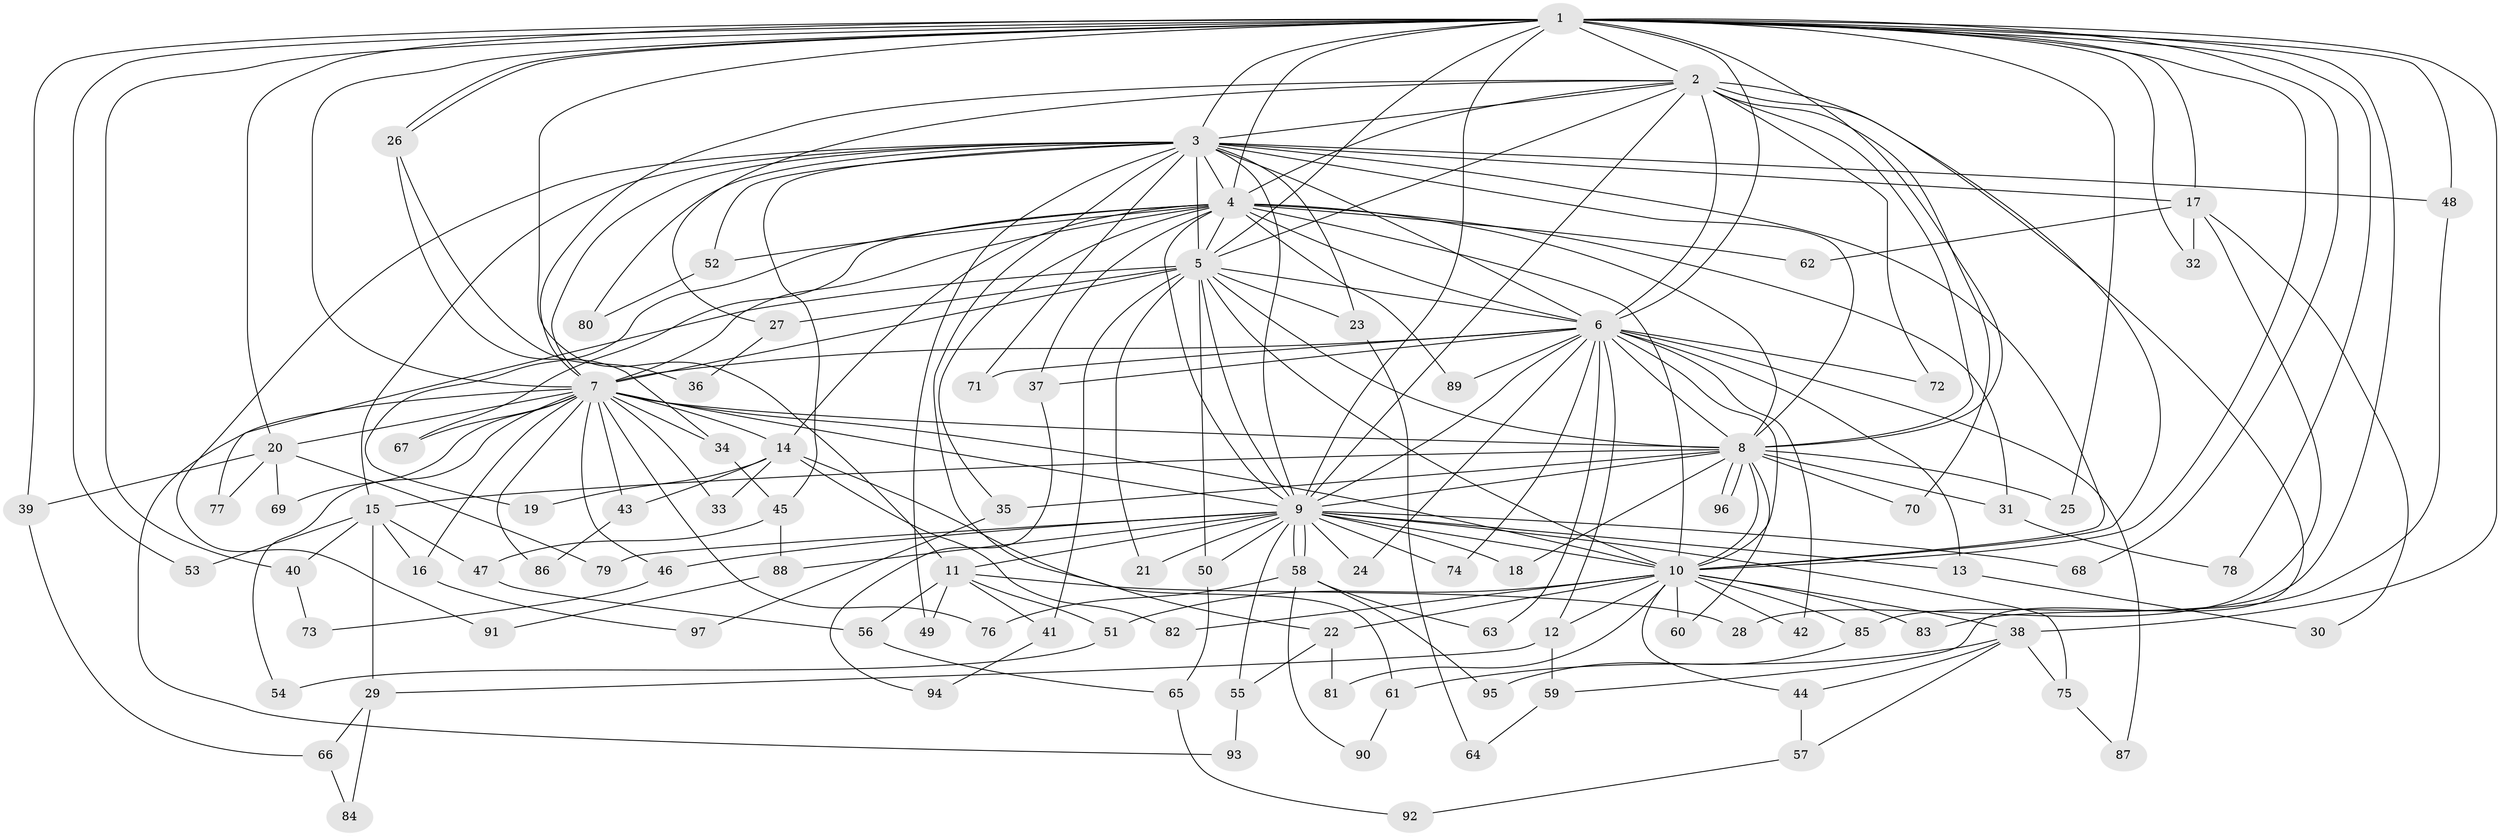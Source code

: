 // Generated by graph-tools (version 1.1) at 2025/34/03/09/25 02:34:40]
// undirected, 97 vertices, 219 edges
graph export_dot {
graph [start="1"]
  node [color=gray90,style=filled];
  1;
  2;
  3;
  4;
  5;
  6;
  7;
  8;
  9;
  10;
  11;
  12;
  13;
  14;
  15;
  16;
  17;
  18;
  19;
  20;
  21;
  22;
  23;
  24;
  25;
  26;
  27;
  28;
  29;
  30;
  31;
  32;
  33;
  34;
  35;
  36;
  37;
  38;
  39;
  40;
  41;
  42;
  43;
  44;
  45;
  46;
  47;
  48;
  49;
  50;
  51;
  52;
  53;
  54;
  55;
  56;
  57;
  58;
  59;
  60;
  61;
  62;
  63;
  64;
  65;
  66;
  67;
  68;
  69;
  70;
  71;
  72;
  73;
  74;
  75;
  76;
  77;
  78;
  79;
  80;
  81;
  82;
  83;
  84;
  85;
  86;
  87;
  88;
  89;
  90;
  91;
  92;
  93;
  94;
  95;
  96;
  97;
  1 -- 2;
  1 -- 3;
  1 -- 4;
  1 -- 5;
  1 -- 6;
  1 -- 7;
  1 -- 8;
  1 -- 9;
  1 -- 10;
  1 -- 11;
  1 -- 17;
  1 -- 20;
  1 -- 25;
  1 -- 26;
  1 -- 26;
  1 -- 32;
  1 -- 38;
  1 -- 39;
  1 -- 40;
  1 -- 48;
  1 -- 53;
  1 -- 68;
  1 -- 78;
  1 -- 85;
  2 -- 3;
  2 -- 4;
  2 -- 5;
  2 -- 6;
  2 -- 7;
  2 -- 8;
  2 -- 9;
  2 -- 10;
  2 -- 27;
  2 -- 59;
  2 -- 70;
  2 -- 72;
  3 -- 4;
  3 -- 5;
  3 -- 6;
  3 -- 7;
  3 -- 8;
  3 -- 9;
  3 -- 10;
  3 -- 15;
  3 -- 17;
  3 -- 22;
  3 -- 23;
  3 -- 45;
  3 -- 48;
  3 -- 49;
  3 -- 52;
  3 -- 71;
  3 -- 80;
  3 -- 91;
  4 -- 5;
  4 -- 6;
  4 -- 7;
  4 -- 8;
  4 -- 9;
  4 -- 10;
  4 -- 14;
  4 -- 19;
  4 -- 31;
  4 -- 35;
  4 -- 37;
  4 -- 52;
  4 -- 62;
  4 -- 67;
  4 -- 89;
  5 -- 6;
  5 -- 7;
  5 -- 8;
  5 -- 9;
  5 -- 10;
  5 -- 21;
  5 -- 23;
  5 -- 27;
  5 -- 41;
  5 -- 50;
  5 -- 77;
  6 -- 7;
  6 -- 8;
  6 -- 9;
  6 -- 10;
  6 -- 12;
  6 -- 13;
  6 -- 24;
  6 -- 37;
  6 -- 42;
  6 -- 63;
  6 -- 71;
  6 -- 72;
  6 -- 74;
  6 -- 87;
  6 -- 89;
  7 -- 8;
  7 -- 9;
  7 -- 10;
  7 -- 14;
  7 -- 16;
  7 -- 20;
  7 -- 33;
  7 -- 34;
  7 -- 43;
  7 -- 46;
  7 -- 54;
  7 -- 67;
  7 -- 69;
  7 -- 76;
  7 -- 86;
  7 -- 93;
  8 -- 9;
  8 -- 10;
  8 -- 15;
  8 -- 18;
  8 -- 25;
  8 -- 31;
  8 -- 35;
  8 -- 60;
  8 -- 70;
  8 -- 96;
  8 -- 96;
  9 -- 10;
  9 -- 11;
  9 -- 13;
  9 -- 18;
  9 -- 21;
  9 -- 24;
  9 -- 46;
  9 -- 50;
  9 -- 55;
  9 -- 58;
  9 -- 58;
  9 -- 68;
  9 -- 74;
  9 -- 75;
  9 -- 79;
  9 -- 88;
  10 -- 12;
  10 -- 22;
  10 -- 38;
  10 -- 42;
  10 -- 44;
  10 -- 51;
  10 -- 60;
  10 -- 81;
  10 -- 82;
  10 -- 83;
  10 -- 85;
  11 -- 28;
  11 -- 41;
  11 -- 49;
  11 -- 51;
  11 -- 56;
  12 -- 29;
  12 -- 59;
  13 -- 30;
  14 -- 19;
  14 -- 33;
  14 -- 43;
  14 -- 61;
  14 -- 82;
  15 -- 16;
  15 -- 29;
  15 -- 40;
  15 -- 47;
  15 -- 53;
  16 -- 97;
  17 -- 28;
  17 -- 30;
  17 -- 32;
  17 -- 62;
  20 -- 39;
  20 -- 69;
  20 -- 77;
  20 -- 79;
  22 -- 55;
  22 -- 81;
  23 -- 64;
  26 -- 34;
  26 -- 36;
  27 -- 36;
  29 -- 66;
  29 -- 84;
  31 -- 78;
  34 -- 45;
  35 -- 97;
  37 -- 94;
  38 -- 44;
  38 -- 57;
  38 -- 61;
  38 -- 75;
  39 -- 66;
  40 -- 73;
  41 -- 94;
  43 -- 86;
  44 -- 57;
  45 -- 47;
  45 -- 88;
  46 -- 73;
  47 -- 56;
  48 -- 83;
  50 -- 65;
  51 -- 54;
  52 -- 80;
  55 -- 93;
  56 -- 65;
  57 -- 92;
  58 -- 63;
  58 -- 76;
  58 -- 90;
  58 -- 95;
  59 -- 64;
  61 -- 90;
  65 -- 92;
  66 -- 84;
  75 -- 87;
  85 -- 95;
  88 -- 91;
}
